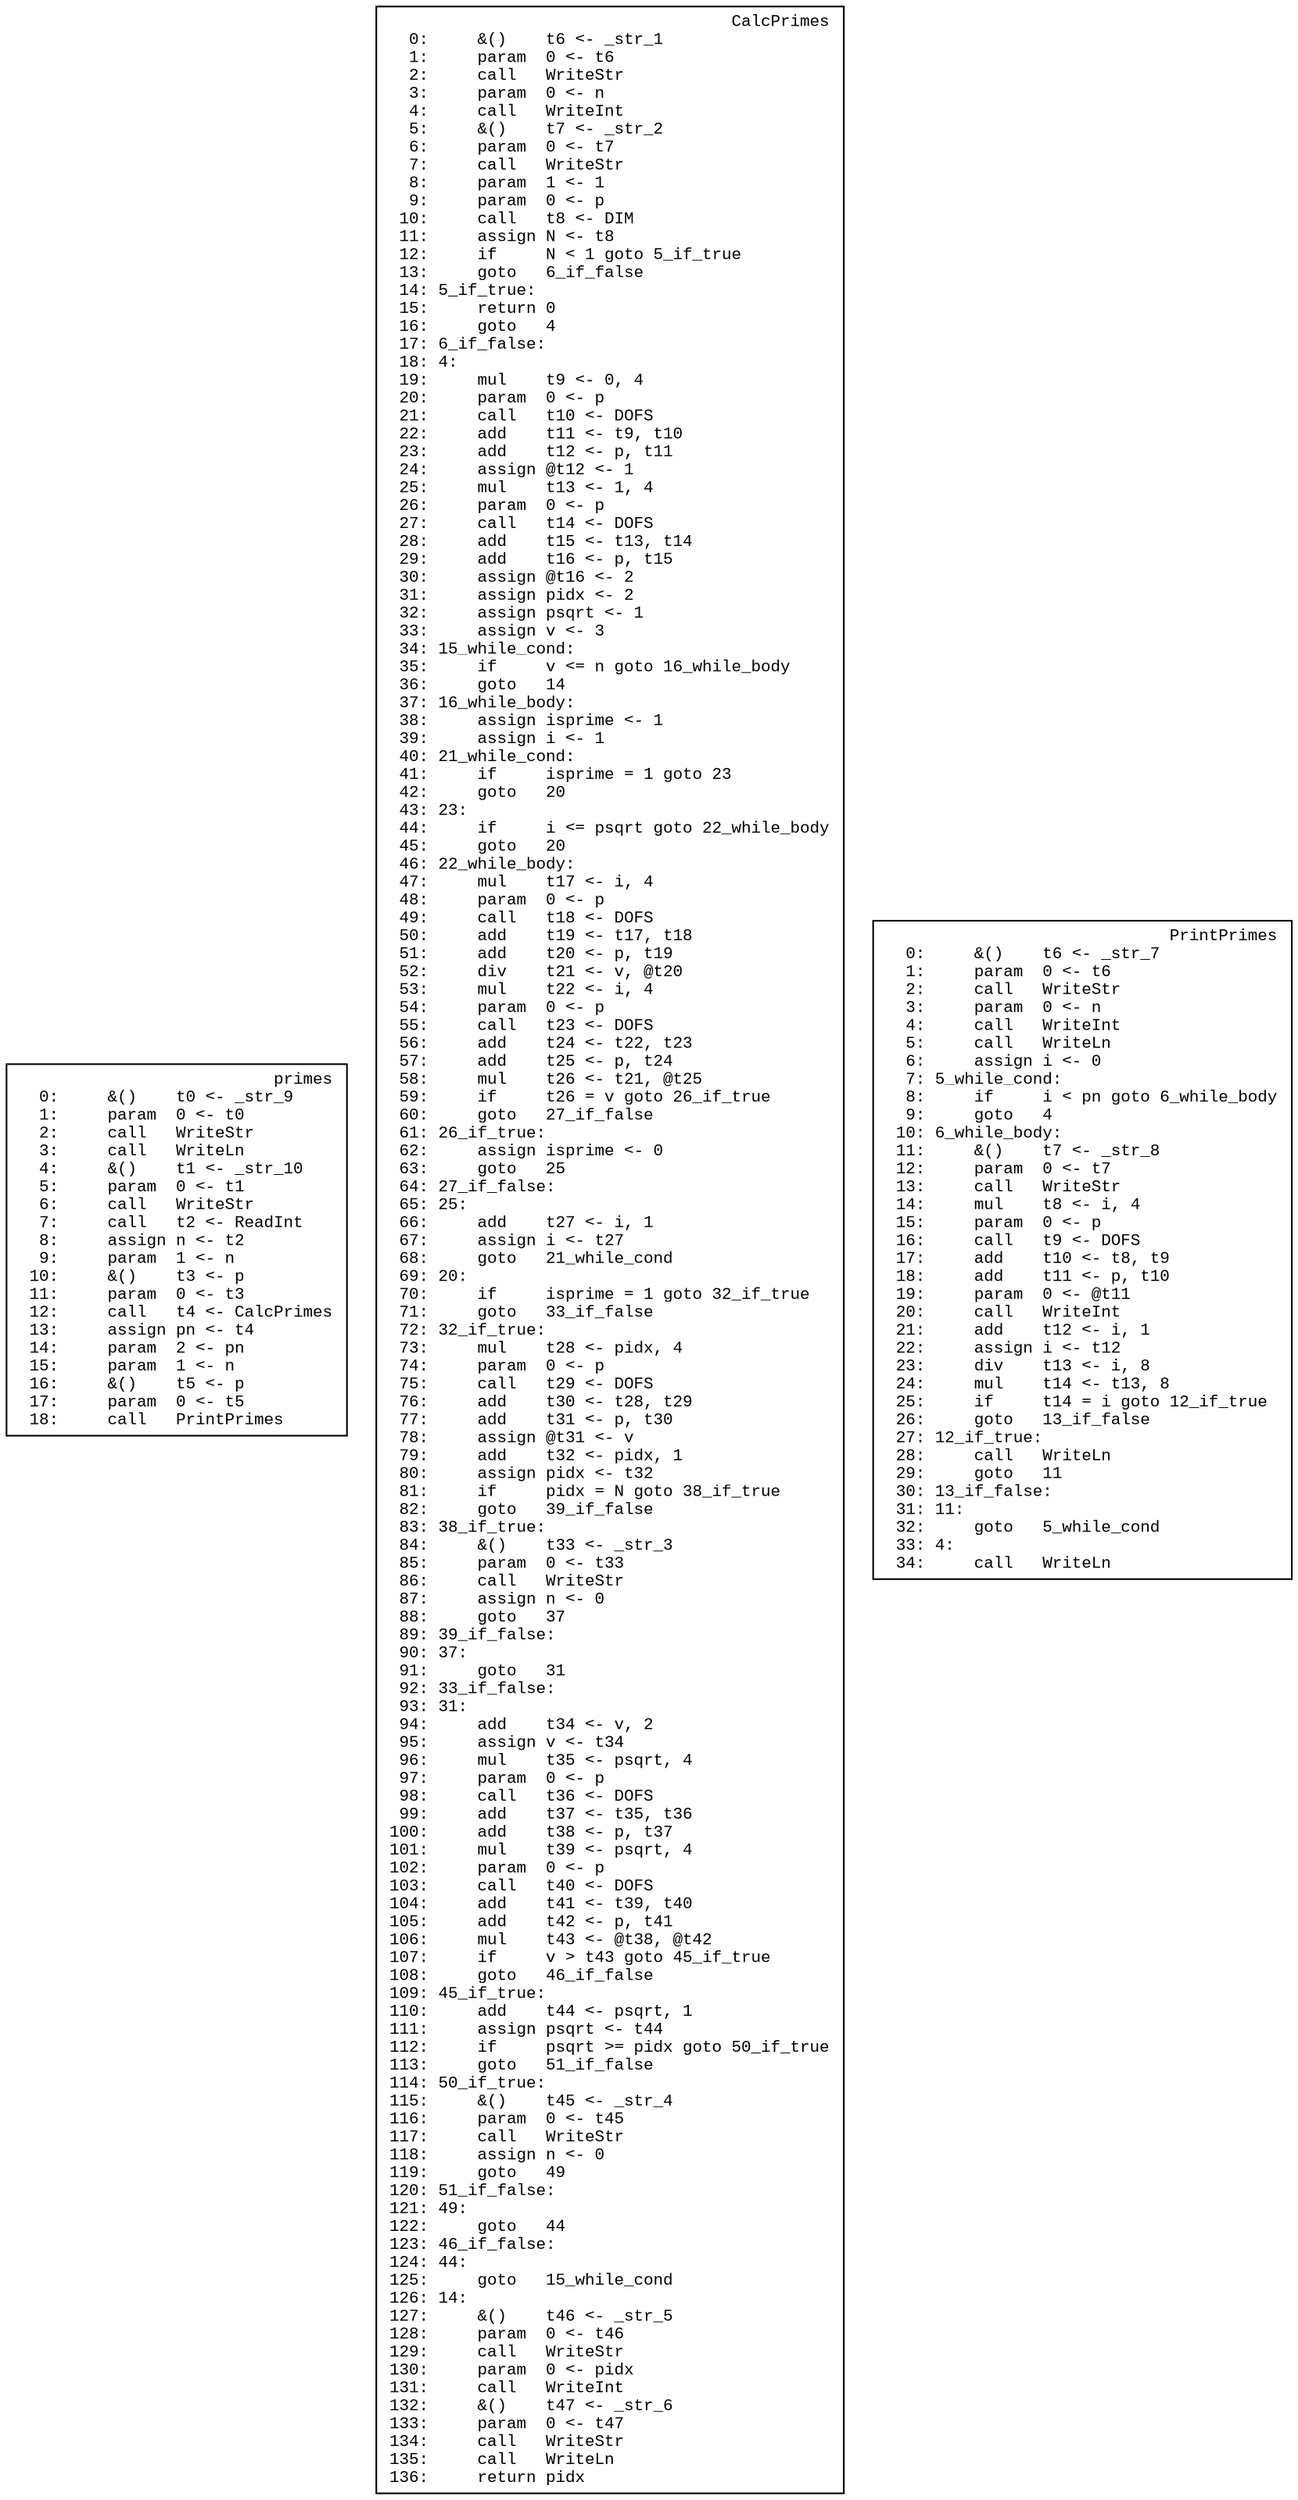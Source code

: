 digraph IR {
  graph [fontname="Times New Roman",fontsize=10];
  node  [fontname="Courier New",fontsize=10];
  edge  [fontname="Times New Roman",fontsize=10];

  // scope 'primes'
  primes_cb [label="primes\r  0:     &()    t0 <- _str_9\l  1:     param  0 <- t0\l  2:     call   WriteStr\l  3:     call   WriteLn\l  4:     &()    t1 <- _str_10\l  5:     param  0 <- t1\l  6:     call   WriteStr\l  7:     call   t2 <- ReadInt\l  8:     assign n <- t2\l  9:     param  1 <- n\l 10:     &()    t3 <- p\l 11:     param  0 <- t3\l 12:     call   t4 <- CalcPrimes\l 13:     assign pn <- t4\l 14:     param  2 <- pn\l 15:     param  1 <- n\l 16:     &()    t5 <- p\l 17:     param  0 <- t5\l 18:     call   PrintPrimes\l",shape=box]
  // scope 'CalcPrimes'
  CalcPrimes_cb [label="CalcPrimes\r  0:     &()    t6 <- _str_1\l  1:     param  0 <- t6\l  2:     call   WriteStr\l  3:     param  0 <- n\l  4:     call   WriteInt\l  5:     &()    t7 <- _str_2\l  6:     param  0 <- t7\l  7:     call   WriteStr\l  8:     param  1 <- 1\l  9:     param  0 <- p\l 10:     call   t8 <- DIM\l 11:     assign N <- t8\l 12:     if     N < 1 goto 5_if_true\l 13:     goto   6_if_false\l 14: 5_if_true:\l 15:     return 0\l 16:     goto   4\l 17: 6_if_false:\l 18: 4:\l 19:     mul    t9 <- 0, 4\l 20:     param  0 <- p\l 21:     call   t10 <- DOFS\l 22:     add    t11 <- t9, t10\l 23:     add    t12 <- p, t11\l 24:     assign @t12 <- 1\l 25:     mul    t13 <- 1, 4\l 26:     param  0 <- p\l 27:     call   t14 <- DOFS\l 28:     add    t15 <- t13, t14\l 29:     add    t16 <- p, t15\l 30:     assign @t16 <- 2\l 31:     assign pidx <- 2\l 32:     assign psqrt <- 1\l 33:     assign v <- 3\l 34: 15_while_cond:\l 35:     if     v <= n goto 16_while_body\l 36:     goto   14\l 37: 16_while_body:\l 38:     assign isprime <- 1\l 39:     assign i <- 1\l 40: 21_while_cond:\l 41:     if     isprime = 1 goto 23\l 42:     goto   20\l 43: 23:\l 44:     if     i <= psqrt goto 22_while_body\l 45:     goto   20\l 46: 22_while_body:\l 47:     mul    t17 <- i, 4\l 48:     param  0 <- p\l 49:     call   t18 <- DOFS\l 50:     add    t19 <- t17, t18\l 51:     add    t20 <- p, t19\l 52:     div    t21 <- v, @t20\l 53:     mul    t22 <- i, 4\l 54:     param  0 <- p\l 55:     call   t23 <- DOFS\l 56:     add    t24 <- t22, t23\l 57:     add    t25 <- p, t24\l 58:     mul    t26 <- t21, @t25\l 59:     if     t26 = v goto 26_if_true\l 60:     goto   27_if_false\l 61: 26_if_true:\l 62:     assign isprime <- 0\l 63:     goto   25\l 64: 27_if_false:\l 65: 25:\l 66:     add    t27 <- i, 1\l 67:     assign i <- t27\l 68:     goto   21_while_cond\l 69: 20:\l 70:     if     isprime = 1 goto 32_if_true\l 71:     goto   33_if_false\l 72: 32_if_true:\l 73:     mul    t28 <- pidx, 4\l 74:     param  0 <- p\l 75:     call   t29 <- DOFS\l 76:     add    t30 <- t28, t29\l 77:     add    t31 <- p, t30\l 78:     assign @t31 <- v\l 79:     add    t32 <- pidx, 1\l 80:     assign pidx <- t32\l 81:     if     pidx = N goto 38_if_true\l 82:     goto   39_if_false\l 83: 38_if_true:\l 84:     &()    t33 <- _str_3\l 85:     param  0 <- t33\l 86:     call   WriteStr\l 87:     assign n <- 0\l 88:     goto   37\l 89: 39_if_false:\l 90: 37:\l 91:     goto   31\l 92: 33_if_false:\l 93: 31:\l 94:     add    t34 <- v, 2\l 95:     assign v <- t34\l 96:     mul    t35 <- psqrt, 4\l 97:     param  0 <- p\l 98:     call   t36 <- DOFS\l 99:     add    t37 <- t35, t36\l100:     add    t38 <- p, t37\l101:     mul    t39 <- psqrt, 4\l102:     param  0 <- p\l103:     call   t40 <- DOFS\l104:     add    t41 <- t39, t40\l105:     add    t42 <- p, t41\l106:     mul    t43 <- @t38, @t42\l107:     if     v > t43 goto 45_if_true\l108:     goto   46_if_false\l109: 45_if_true:\l110:     add    t44 <- psqrt, 1\l111:     assign psqrt <- t44\l112:     if     psqrt >= pidx goto 50_if_true\l113:     goto   51_if_false\l114: 50_if_true:\l115:     &()    t45 <- _str_4\l116:     param  0 <- t45\l117:     call   WriteStr\l118:     assign n <- 0\l119:     goto   49\l120: 51_if_false:\l121: 49:\l122:     goto   44\l123: 46_if_false:\l124: 44:\l125:     goto   15_while_cond\l126: 14:\l127:     &()    t46 <- _str_5\l128:     param  0 <- t46\l129:     call   WriteStr\l130:     param  0 <- pidx\l131:     call   WriteInt\l132:     &()    t47 <- _str_6\l133:     param  0 <- t47\l134:     call   WriteStr\l135:     call   WriteLn\l136:     return pidx\l",shape=box]
  // scope 'PrintPrimes'
  PrintPrimes_cb [label="PrintPrimes\r  0:     &()    t6 <- _str_7\l  1:     param  0 <- t6\l  2:     call   WriteStr\l  3:     param  0 <- n\l  4:     call   WriteInt\l  5:     call   WriteLn\l  6:     assign i <- 0\l  7: 5_while_cond:\l  8:     if     i < pn goto 6_while_body\l  9:     goto   4\l 10: 6_while_body:\l 11:     &()    t7 <- _str_8\l 12:     param  0 <- t7\l 13:     call   WriteStr\l 14:     mul    t8 <- i, 4\l 15:     param  0 <- p\l 16:     call   t9 <- DOFS\l 17:     add    t10 <- t8, t9\l 18:     add    t11 <- p, t10\l 19:     param  0 <- @t11\l 20:     call   WriteInt\l 21:     add    t12 <- i, 1\l 22:     assign i <- t12\l 23:     div    t13 <- i, 8\l 24:     mul    t14 <- t13, 8\l 25:     if     t14 = i goto 12_if_true\l 26:     goto   13_if_false\l 27: 12_if_true:\l 28:     call   WriteLn\l 29:     goto   11\l 30: 13_if_false:\l 31: 11:\l 32:     goto   5_while_cond\l 33: 4:\l 34:     call   WriteLn\l",shape=box]
}

